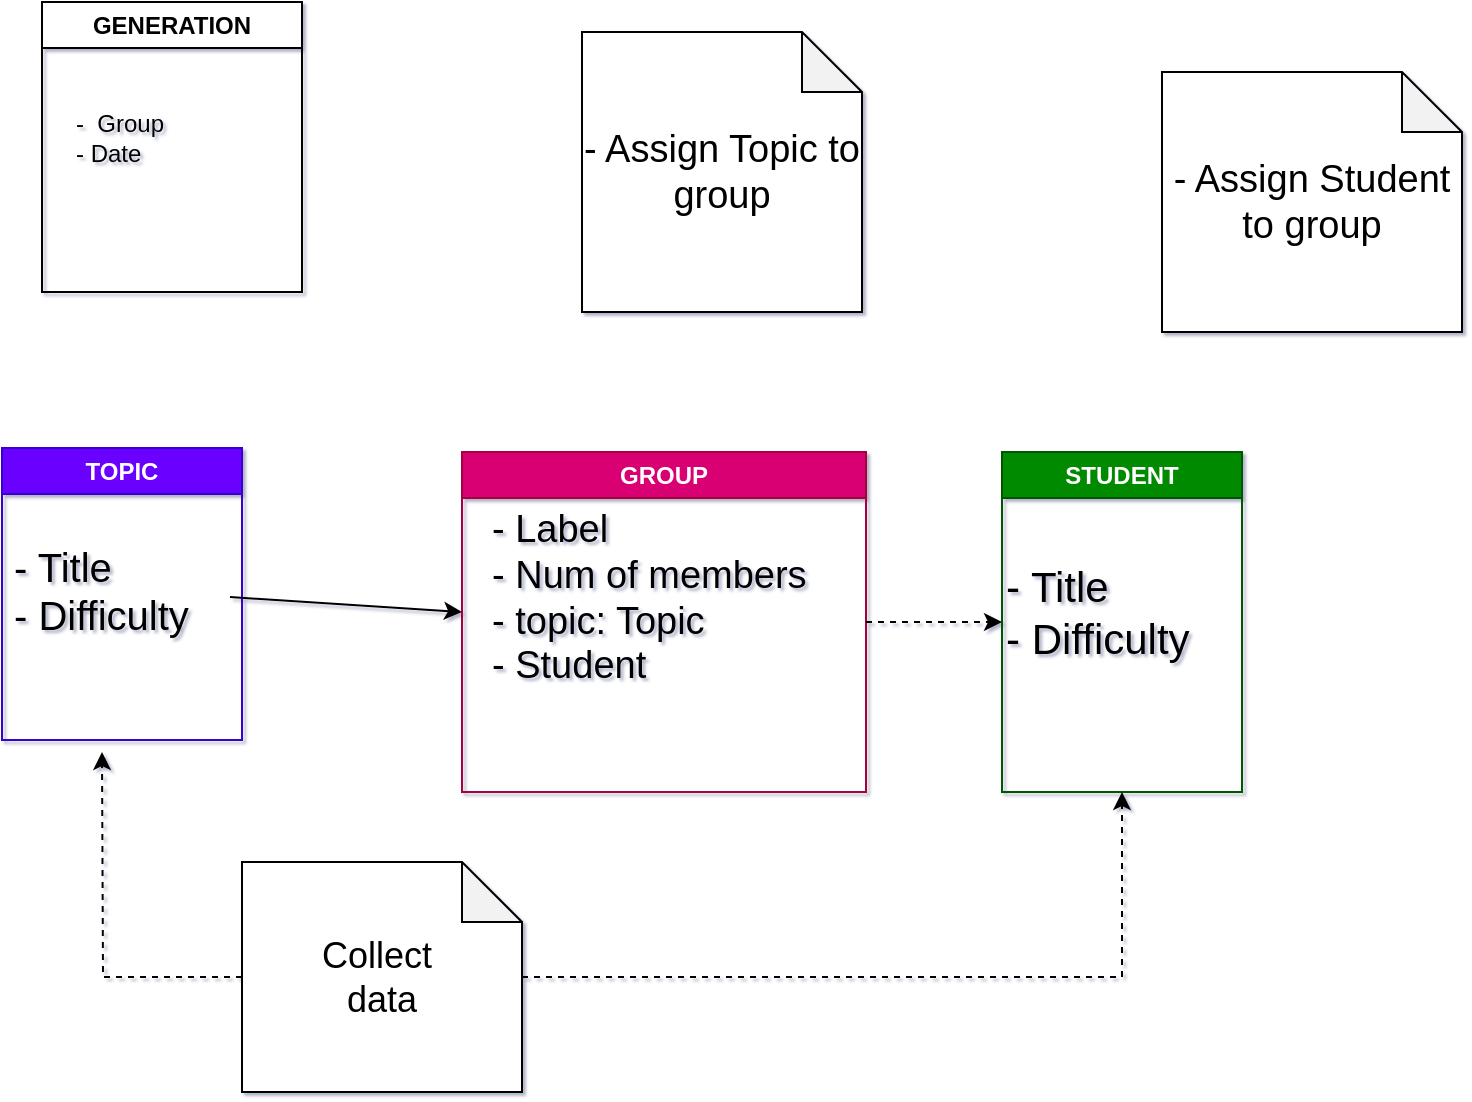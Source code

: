 <mxfile>
    <diagram id="C5RBs43oDa-KdzZeNtuy" name="Page-1">
        <mxGraphModel dx="896" dy="640" grid="1" gridSize="10" guides="1" tooltips="1" connect="1" arrows="1" fold="1" page="1" pageScale="1" pageWidth="827" pageHeight="1169" background="none" math="0" shadow="1">
            <root>
                <mxCell id="WIyWlLk6GJQsqaUBKTNV-0"/>
                <mxCell id="WIyWlLk6GJQsqaUBKTNV-1" parent="WIyWlLk6GJQsqaUBKTNV-0"/>
                <mxCell id="3J61HqbtU3uNq7fCaihK-0" value="TOPIC" style="swimlane;whiteSpace=wrap;html=1;fillColor=#6a00ff;fontColor=#ffffff;strokeColor=#3700CC;" parent="WIyWlLk6GJQsqaUBKTNV-1" vertex="1">
                    <mxGeometry x="40" y="328" width="120" height="146" as="geometry"/>
                </mxCell>
                <mxCell id="LYCKqy3vysF1D8YGocV4-6" value="- Title&lt;div&gt;- Difficulty&lt;/div&gt;" style="text;html=1;align=left;verticalAlign=middle;resizable=0;points=[];autosize=1;strokeColor=none;fillColor=none;fontSize=20;" parent="3J61HqbtU3uNq7fCaihK-0" vertex="1">
                    <mxGeometry x="4" y="41" width="110" height="60" as="geometry"/>
                </mxCell>
                <mxCell id="LYCKqy3vysF1D8YGocV4-0" value="GROUP" style="swimlane;whiteSpace=wrap;html=1;fillColor=#d80073;fontColor=#ffffff;strokeColor=#A50040;" parent="WIyWlLk6GJQsqaUBKTNV-1" vertex="1">
                    <mxGeometry x="270" y="330" width="202" height="170" as="geometry"/>
                </mxCell>
                <mxCell id="LYCKqy3vysF1D8YGocV4-7" value="- Label&lt;div&gt;- Num of members&lt;/div&gt;&lt;div&gt;- topic: Topic&lt;/div&gt;&lt;div&gt;- Student&lt;/div&gt;" style="text;html=1;align=left;verticalAlign=middle;resizable=0;points=[];autosize=1;strokeColor=none;fillColor=none;fontSize=19;" parent="LYCKqy3vysF1D8YGocV4-0" vertex="1">
                    <mxGeometry x="13" y="23" width="180" height="100" as="geometry"/>
                </mxCell>
                <mxCell id="LYCKqy3vysF1D8YGocV4-1" value="STUDENT" style="swimlane;whiteSpace=wrap;html=1;fillColor=#008a00;fontColor=#ffffff;strokeColor=#005700;" parent="WIyWlLk6GJQsqaUBKTNV-1" vertex="1">
                    <mxGeometry x="540" y="330" width="120" height="170" as="geometry"/>
                </mxCell>
                <mxCell id="LYCKqy3vysF1D8YGocV4-8" value="- Title&lt;div&gt;- Difficulty&lt;/div&gt;" style="text;html=1;align=left;verticalAlign=middle;resizable=0;points=[];autosize=1;strokeColor=none;fillColor=none;fontSize=21;" parent="LYCKqy3vysF1D8YGocV4-1" vertex="1">
                    <mxGeometry y="50" width="120" height="60" as="geometry"/>
                </mxCell>
                <mxCell id="LYCKqy3vysF1D8YGocV4-12" style="rounded=0;orthogonalLoop=1;jettySize=auto;html=1;edgeStyle=orthogonalEdgeStyle;dashed=1;" parent="WIyWlLk6GJQsqaUBKTNV-1" source="LYCKqy3vysF1D8YGocV4-3" edge="1">
                    <mxGeometry relative="1" as="geometry">
                        <mxPoint x="90" y="480" as="targetPoint"/>
                    </mxGeometry>
                </mxCell>
                <mxCell id="LYCKqy3vysF1D8YGocV4-13" style="edgeStyle=orthogonalEdgeStyle;rounded=0;orthogonalLoop=1;jettySize=auto;html=1;entryX=0.5;entryY=1;entryDx=0;entryDy=0;dashed=1;" parent="WIyWlLk6GJQsqaUBKTNV-1" source="LYCKqy3vysF1D8YGocV4-3" target="LYCKqy3vysF1D8YGocV4-1" edge="1">
                    <mxGeometry relative="1" as="geometry"/>
                </mxCell>
                <mxCell id="LYCKqy3vysF1D8YGocV4-3" value="Collect&amp;nbsp;&lt;div&gt;data&lt;/div&gt;" style="shape=note;whiteSpace=wrap;html=1;backgroundOutline=1;darkOpacity=0.05;fontSize=18;" parent="WIyWlLk6GJQsqaUBKTNV-1" vertex="1">
                    <mxGeometry x="160" y="535" width="140" height="115" as="geometry"/>
                </mxCell>
                <mxCell id="LYCKqy3vysF1D8YGocV4-4" value="- Assign Topic to group" style="shape=note;whiteSpace=wrap;html=1;backgroundOutline=1;darkOpacity=0.05;fontSize=19;" parent="WIyWlLk6GJQsqaUBKTNV-1" vertex="1">
                    <mxGeometry x="330" y="120" width="140" height="140" as="geometry"/>
                </mxCell>
                <mxCell id="LYCKqy3vysF1D8YGocV4-5" value="- Assign Student to group" style="shape=note;whiteSpace=wrap;html=1;backgroundOutline=1;darkOpacity=0.05;fontSize=19;" parent="WIyWlLk6GJQsqaUBKTNV-1" vertex="1">
                    <mxGeometry x="620" y="140" width="150" height="130" as="geometry"/>
                </mxCell>
                <mxCell id="LYCKqy3vysF1D8YGocV4-10" style="edgeStyle=orthogonalEdgeStyle;rounded=0;orthogonalLoop=1;jettySize=auto;html=1;dashed=1;" parent="WIyWlLk6GJQsqaUBKTNV-1" source="LYCKqy3vysF1D8YGocV4-0" edge="1">
                    <mxGeometry relative="1" as="geometry">
                        <mxPoint x="540" y="415" as="targetPoint"/>
                    </mxGeometry>
                </mxCell>
                <mxCell id="LYCKqy3vysF1D8YGocV4-14" value="GENERATION" style="swimlane;whiteSpace=wrap;html=1;" parent="WIyWlLk6GJQsqaUBKTNV-1" vertex="1">
                    <mxGeometry x="60" y="105" width="130" height="145" as="geometry"/>
                </mxCell>
                <mxCell id="LYCKqy3vysF1D8YGocV4-15" value="-&amp;nbsp; Group&lt;div&gt;- Date&lt;/div&gt;" style="text;html=1;align=left;verticalAlign=middle;resizable=0;points=[];autosize=1;strokeColor=none;fillColor=none;" parent="WIyWlLk6GJQsqaUBKTNV-1" vertex="1">
                    <mxGeometry x="75" y="153" width="70" height="40" as="geometry"/>
                </mxCell>
                <mxCell id="0" style="edgeStyle=none;html=1;" parent="WIyWlLk6GJQsqaUBKTNV-1" source="LYCKqy3vysF1D8YGocV4-6" edge="1">
                    <mxGeometry relative="1" as="geometry">
                        <mxPoint x="270" y="410" as="targetPoint"/>
                    </mxGeometry>
                </mxCell>
            </root>
        </mxGraphModel>
    </diagram>
</mxfile>